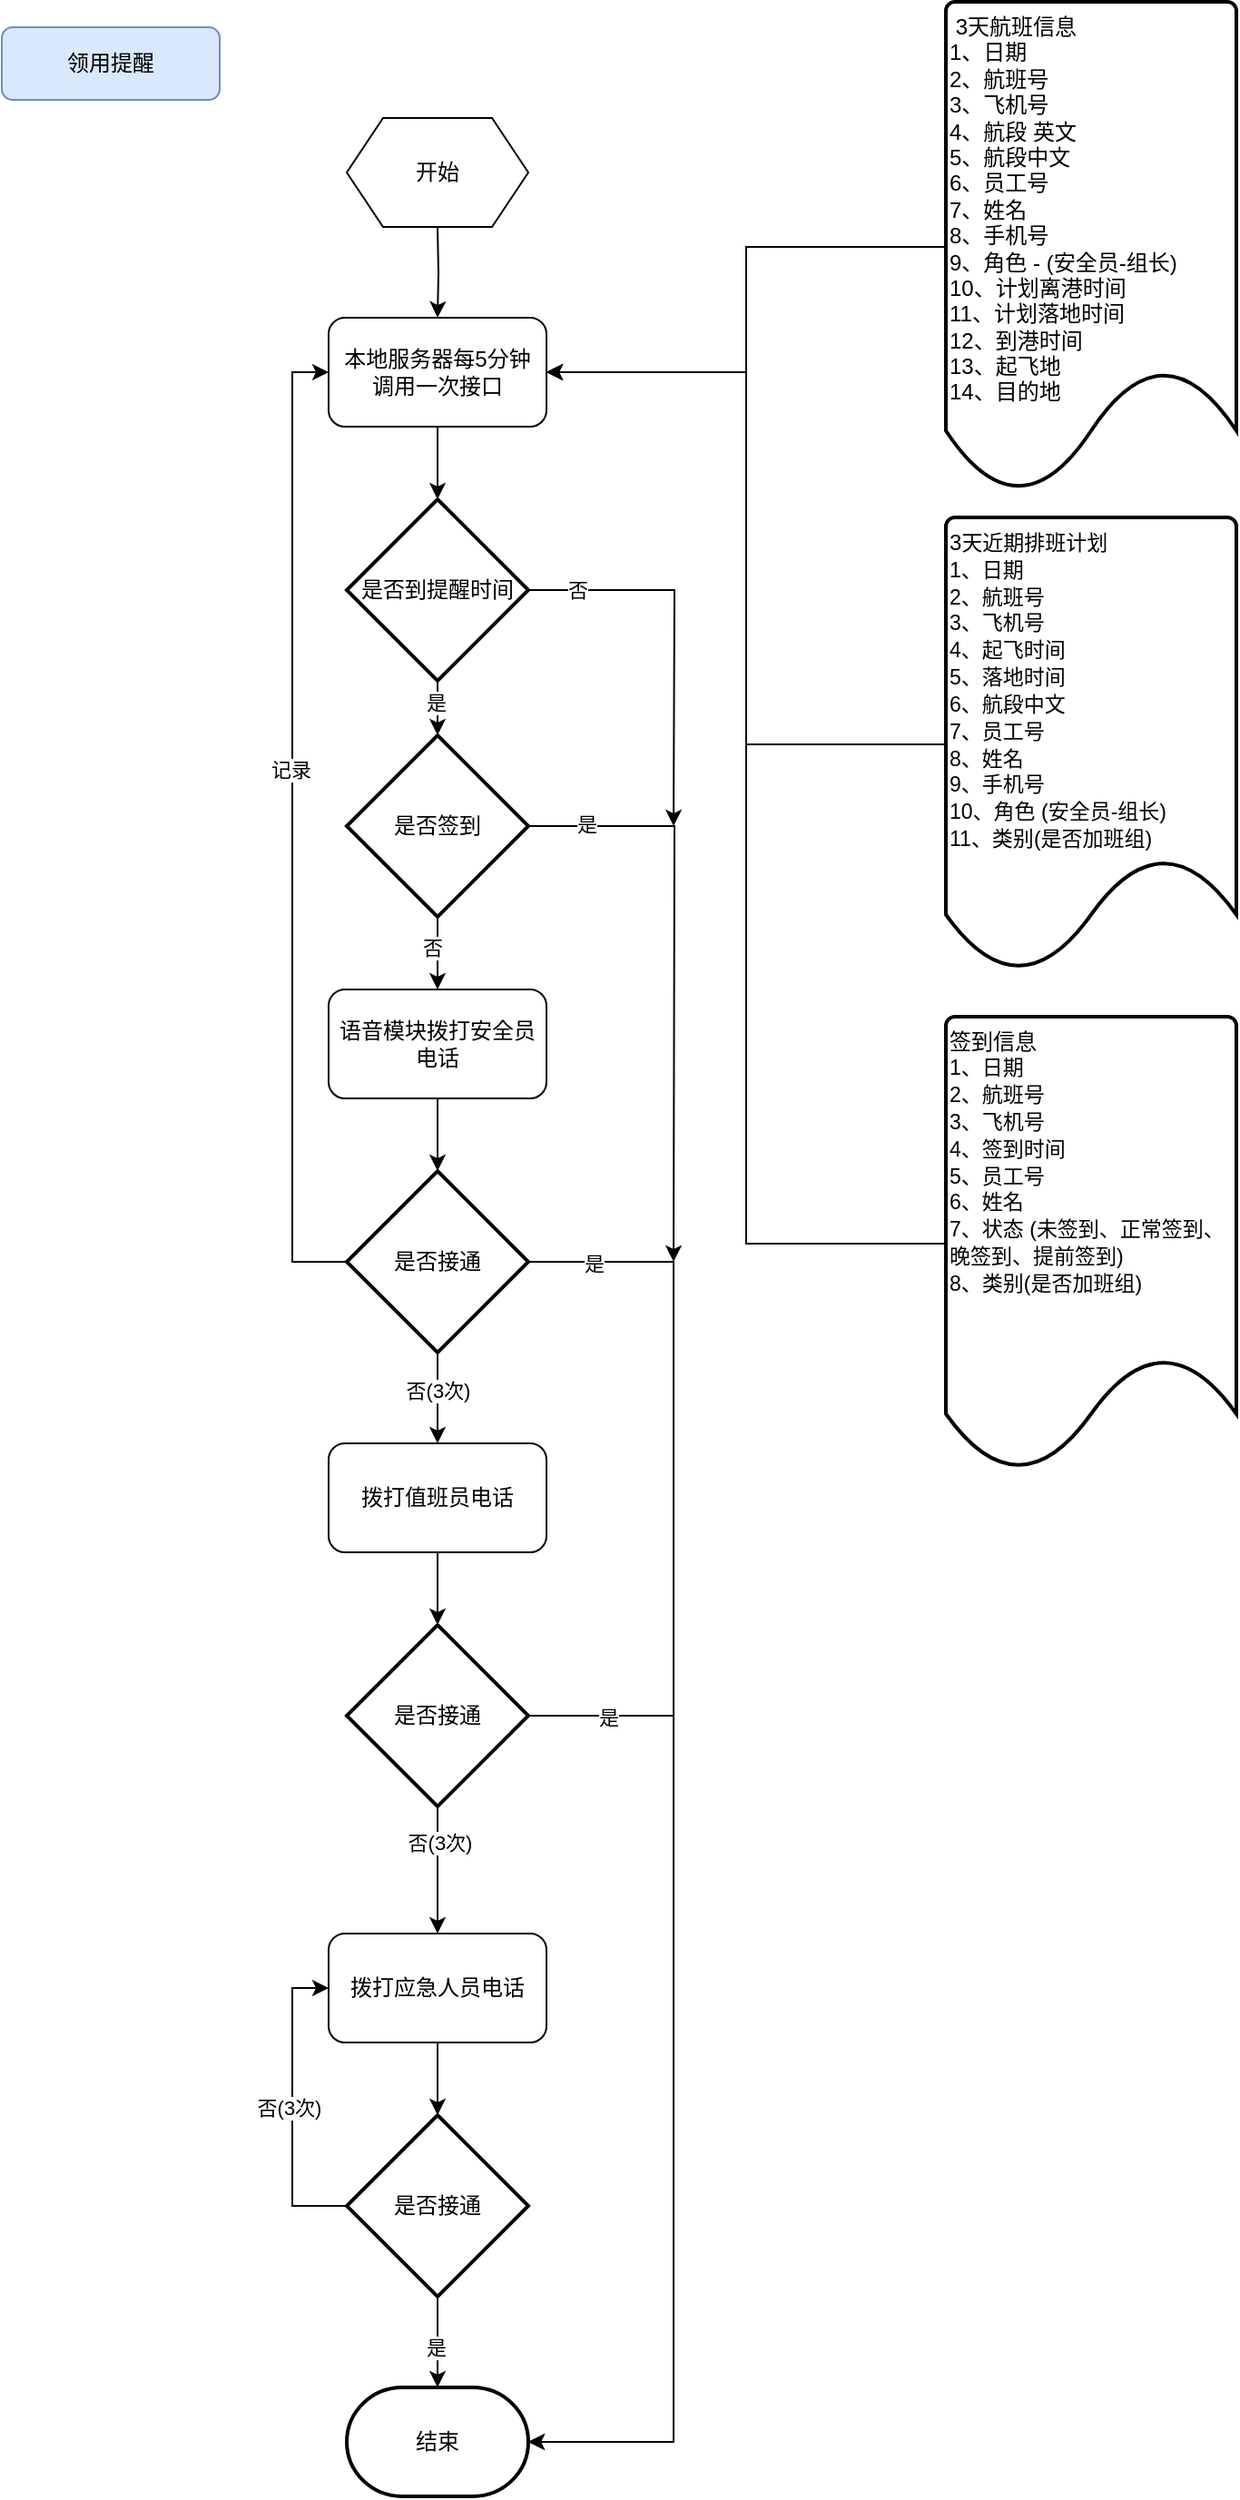 <mxfile version="22.0.4" type="github">
  <diagram name="第 1 页" id="z93fDyGZTfizKJ3x5TF0">
    <mxGraphModel dx="787" dy="2867" grid="1" gridSize="10" guides="1" tooltips="1" connect="1" arrows="1" fold="1" page="1" pageScale="1" pageWidth="827" pageHeight="1169" math="0" shadow="0">
      <root>
        <mxCell id="0" />
        <mxCell id="1" parent="0" />
        <mxCell id="jo4N5lZXsadOkr9-SdVL-1" style="edgeStyle=orthogonalEdgeStyle;rounded=0;orthogonalLoop=1;jettySize=auto;html=1;" edge="1" parent="1" target="jo4N5lZXsadOkr9-SdVL-4">
          <mxGeometry relative="1" as="geometry">
            <mxPoint x="240" y="-1050" as="sourcePoint" />
          </mxGeometry>
        </mxCell>
        <mxCell id="jo4N5lZXsadOkr9-SdVL-2" value="领用提醒" style="rounded=1;whiteSpace=wrap;html=1;fontSize=12;glass=0;strokeWidth=1;shadow=0;fillColor=#dae8fc;strokeColor=#6c8ebf;" vertex="1" parent="1">
          <mxGeometry y="-1160" width="120" height="40" as="geometry" />
        </mxCell>
        <mxCell id="jo4N5lZXsadOkr9-SdVL-3" value="" style="edgeStyle=orthogonalEdgeStyle;rounded=0;orthogonalLoop=1;jettySize=auto;html=1;" edge="1" parent="1" source="jo4N5lZXsadOkr9-SdVL-4" target="jo4N5lZXsadOkr9-SdVL-11">
          <mxGeometry relative="1" as="geometry" />
        </mxCell>
        <mxCell id="jo4N5lZXsadOkr9-SdVL-4" value="本地服务器每5分钟&lt;br&gt;调用一次接口" style="rounded=1;whiteSpace=wrap;html=1;" vertex="1" parent="1">
          <mxGeometry x="180" y="-1000" width="120" height="60" as="geometry" />
        </mxCell>
        <mxCell id="jo4N5lZXsadOkr9-SdVL-5" style="edgeStyle=orthogonalEdgeStyle;rounded=0;orthogonalLoop=1;jettySize=auto;html=1;entryX=1;entryY=0.5;entryDx=0;entryDy=0;" edge="1" parent="1" source="jo4N5lZXsadOkr9-SdVL-6" target="jo4N5lZXsadOkr9-SdVL-4">
          <mxGeometry relative="1" as="geometry" />
        </mxCell>
        <mxCell id="jo4N5lZXsadOkr9-SdVL-6" value=" 3天航班信息&#xa;1、日期&#xa;2、航班号&#xa;3、飞机号&#xa;4、航段 英文&#xa;5、航段中文&#xa;6、员工号&#xa;7、姓名&#xa;8、手机号&#xa;9、角色 - (安全员-组长)&#xa;10、计划离港时间&#xa;11、计划落地时间&#xa;12、到港时间&#xa;13、起飞地&#xa;14、目的地" style="strokeWidth=2;shape=mxgraph.flowchart.document2;size=0.25;align=left;whiteSpace=wrap;labelBackgroundColor=none;labelBorderColor=none;verticalAlign=top;" vertex="1" parent="1">
          <mxGeometry x="520" y="-1174" width="160" height="270" as="geometry" />
        </mxCell>
        <mxCell id="jo4N5lZXsadOkr9-SdVL-7" value="" style="edgeStyle=orthogonalEdgeStyle;rounded=0;orthogonalLoop=1;jettySize=auto;html=1;" edge="1" parent="1" source="jo4N5lZXsadOkr9-SdVL-8" target="jo4N5lZXsadOkr9-SdVL-16">
          <mxGeometry relative="1" as="geometry" />
        </mxCell>
        <mxCell id="jo4N5lZXsadOkr9-SdVL-8" value="语音模块拨打安全员电话" style="rounded=1;whiteSpace=wrap;html=1;" vertex="1" parent="1">
          <mxGeometry x="180" y="-630" width="120" height="60" as="geometry" />
        </mxCell>
        <mxCell id="jo4N5lZXsadOkr9-SdVL-9" style="edgeStyle=orthogonalEdgeStyle;rounded=0;orthogonalLoop=1;jettySize=auto;html=1;strokeColor=default;startArrow=none;startFill=0;" edge="1" parent="1" source="jo4N5lZXsadOkr9-SdVL-11">
          <mxGeometry relative="1" as="geometry">
            <mxPoint x="370" y="-720" as="targetPoint" />
          </mxGeometry>
        </mxCell>
        <mxCell id="jo4N5lZXsadOkr9-SdVL-10" value="否" style="edgeLabel;html=1;align=center;verticalAlign=middle;resizable=0;points=[];" vertex="1" connectable="0" parent="jo4N5lZXsadOkr9-SdVL-9">
          <mxGeometry x="-0.746" relative="1" as="geometry">
            <mxPoint as="offset" />
          </mxGeometry>
        </mxCell>
        <mxCell id="jo4N5lZXsadOkr9-SdVL-11" value="是否到提醒时间" style="strokeWidth=2;html=1;shape=mxgraph.flowchart.decision;whiteSpace=wrap;" vertex="1" parent="1">
          <mxGeometry x="190" y="-900" width="100" height="100" as="geometry" />
        </mxCell>
        <mxCell id="jo4N5lZXsadOkr9-SdVL-12" style="edgeStyle=orthogonalEdgeStyle;rounded=0;orthogonalLoop=1;jettySize=auto;html=1;entryX=0;entryY=0.5;entryDx=0;entryDy=0;" edge="1" parent="1" source="jo4N5lZXsadOkr9-SdVL-16" target="jo4N5lZXsadOkr9-SdVL-4">
          <mxGeometry relative="1" as="geometry">
            <Array as="points">
              <mxPoint x="160" y="-480" />
              <mxPoint x="160" y="-970" />
            </Array>
          </mxGeometry>
        </mxCell>
        <mxCell id="jo4N5lZXsadOkr9-SdVL-13" value="记录" style="edgeLabel;html=1;align=center;verticalAlign=middle;resizable=0;points=[];" vertex="1" connectable="0" parent="jo4N5lZXsadOkr9-SdVL-12">
          <mxGeometry x="0.114" y="1" relative="1" as="geometry">
            <mxPoint as="offset" />
          </mxGeometry>
        </mxCell>
        <mxCell id="jo4N5lZXsadOkr9-SdVL-14" value="" style="edgeStyle=orthogonalEdgeStyle;rounded=0;orthogonalLoop=1;jettySize=auto;html=1;" edge="1" parent="1" source="jo4N5lZXsadOkr9-SdVL-16" target="jo4N5lZXsadOkr9-SdVL-18">
          <mxGeometry relative="1" as="geometry" />
        </mxCell>
        <mxCell id="jo4N5lZXsadOkr9-SdVL-15" value="否(3次)" style="edgeLabel;html=1;align=center;verticalAlign=middle;resizable=0;points=[];" vertex="1" connectable="0" parent="jo4N5lZXsadOkr9-SdVL-14">
          <mxGeometry x="-0.16" relative="1" as="geometry">
            <mxPoint as="offset" />
          </mxGeometry>
        </mxCell>
        <mxCell id="jo4N5lZXsadOkr9-SdVL-16" value="是否接通" style="strokeWidth=2;html=1;shape=mxgraph.flowchart.decision;whiteSpace=wrap;" vertex="1" parent="1">
          <mxGeometry x="190" y="-530" width="100" height="100" as="geometry" />
        </mxCell>
        <mxCell id="jo4N5lZXsadOkr9-SdVL-17" value="" style="edgeStyle=orthogonalEdgeStyle;rounded=0;orthogonalLoop=1;jettySize=auto;html=1;" edge="1" parent="1" source="jo4N5lZXsadOkr9-SdVL-18" target="jo4N5lZXsadOkr9-SdVL-23">
          <mxGeometry relative="1" as="geometry" />
        </mxCell>
        <mxCell id="jo4N5lZXsadOkr9-SdVL-18" value="拨打值班员电话" style="rounded=1;whiteSpace=wrap;html=1;" vertex="1" parent="1">
          <mxGeometry x="180" y="-380" width="120" height="60" as="geometry" />
        </mxCell>
        <mxCell id="jo4N5lZXsadOkr9-SdVL-19" value="" style="edgeStyle=orthogonalEdgeStyle;rounded=0;orthogonalLoop=1;jettySize=auto;html=1;" edge="1" parent="1" source="jo4N5lZXsadOkr9-SdVL-23" target="jo4N5lZXsadOkr9-SdVL-25">
          <mxGeometry relative="1" as="geometry" />
        </mxCell>
        <mxCell id="jo4N5lZXsadOkr9-SdVL-20" value="否(3次)" style="edgeLabel;html=1;align=center;verticalAlign=middle;resizable=0;points=[];" vertex="1" connectable="0" parent="jo4N5lZXsadOkr9-SdVL-19">
          <mxGeometry x="-0.45" y="1" relative="1" as="geometry">
            <mxPoint as="offset" />
          </mxGeometry>
        </mxCell>
        <mxCell id="jo4N5lZXsadOkr9-SdVL-21" style="edgeStyle=orthogonalEdgeStyle;rounded=0;orthogonalLoop=1;jettySize=auto;html=1;entryX=1;entryY=0.5;entryDx=0;entryDy=0;entryPerimeter=0;" edge="1" parent="1" source="jo4N5lZXsadOkr9-SdVL-23" target="jo4N5lZXsadOkr9-SdVL-31">
          <mxGeometry relative="1" as="geometry">
            <mxPoint x="370" y="50" as="targetPoint" />
            <Array as="points">
              <mxPoint x="370" y="-230" />
              <mxPoint x="370" y="170" />
            </Array>
          </mxGeometry>
        </mxCell>
        <mxCell id="jo4N5lZXsadOkr9-SdVL-22" value="是" style="edgeLabel;html=1;align=center;verticalAlign=middle;resizable=0;points=[];" vertex="1" connectable="0" parent="jo4N5lZXsadOkr9-SdVL-21">
          <mxGeometry x="-0.844" y="-1" relative="1" as="geometry">
            <mxPoint as="offset" />
          </mxGeometry>
        </mxCell>
        <mxCell id="jo4N5lZXsadOkr9-SdVL-23" value="是否接通" style="strokeWidth=2;html=1;shape=mxgraph.flowchart.decision;whiteSpace=wrap;" vertex="1" parent="1">
          <mxGeometry x="190" y="-280" width="100" height="100" as="geometry" />
        </mxCell>
        <mxCell id="jo4N5lZXsadOkr9-SdVL-24" value="" style="edgeStyle=orthogonalEdgeStyle;rounded=0;orthogonalLoop=1;jettySize=auto;html=1;" edge="1" parent="1" source="jo4N5lZXsadOkr9-SdVL-25" target="jo4N5lZXsadOkr9-SdVL-30">
          <mxGeometry relative="1" as="geometry" />
        </mxCell>
        <mxCell id="jo4N5lZXsadOkr9-SdVL-25" value="拨打应急人员电话" style="rounded=1;whiteSpace=wrap;html=1;" vertex="1" parent="1">
          <mxGeometry x="180" y="-110" width="120" height="60" as="geometry" />
        </mxCell>
        <mxCell id="jo4N5lZXsadOkr9-SdVL-26" style="edgeStyle=orthogonalEdgeStyle;rounded=0;orthogonalLoop=1;jettySize=auto;html=1;entryX=0;entryY=0.5;entryDx=0;entryDy=0;exitX=0;exitY=0.5;exitDx=0;exitDy=0;exitPerimeter=0;" edge="1" parent="1" source="jo4N5lZXsadOkr9-SdVL-30" target="jo4N5lZXsadOkr9-SdVL-25">
          <mxGeometry relative="1" as="geometry">
            <mxPoint x="180" y="40" as="sourcePoint" />
          </mxGeometry>
        </mxCell>
        <mxCell id="jo4N5lZXsadOkr9-SdVL-27" value="否(3次)" style="edgeLabel;html=1;align=center;verticalAlign=middle;resizable=0;points=[];" vertex="1" connectable="0" parent="jo4N5lZXsadOkr9-SdVL-26">
          <mxGeometry x="-0.012" y="2" relative="1" as="geometry">
            <mxPoint as="offset" />
          </mxGeometry>
        </mxCell>
        <mxCell id="jo4N5lZXsadOkr9-SdVL-28" value="" style="edgeStyle=orthogonalEdgeStyle;rounded=0;orthogonalLoop=1;jettySize=auto;html=1;" edge="1" parent="1" source="jo4N5lZXsadOkr9-SdVL-30" target="jo4N5lZXsadOkr9-SdVL-31">
          <mxGeometry relative="1" as="geometry" />
        </mxCell>
        <mxCell id="jo4N5lZXsadOkr9-SdVL-29" value="是" style="edgeLabel;html=1;align=center;verticalAlign=middle;resizable=0;points=[];" vertex="1" connectable="0" parent="jo4N5lZXsadOkr9-SdVL-28">
          <mxGeometry x="0.12" y="-1" relative="1" as="geometry">
            <mxPoint as="offset" />
          </mxGeometry>
        </mxCell>
        <mxCell id="jo4N5lZXsadOkr9-SdVL-30" value="是否接通" style="strokeWidth=2;html=1;shape=mxgraph.flowchart.decision;whiteSpace=wrap;" vertex="1" parent="1">
          <mxGeometry x="190" y="-10" width="100" height="100" as="geometry" />
        </mxCell>
        <mxCell id="jo4N5lZXsadOkr9-SdVL-31" value="结束" style="strokeWidth=2;html=1;shape=mxgraph.flowchart.terminator;whiteSpace=wrap;" vertex="1" parent="1">
          <mxGeometry x="190" y="140" width="100" height="60" as="geometry" />
        </mxCell>
        <mxCell id="jo4N5lZXsadOkr9-SdVL-32" style="edgeStyle=orthogonalEdgeStyle;rounded=0;orthogonalLoop=1;jettySize=auto;html=1;entryX=1;entryY=0.5;entryDx=0;entryDy=0;entryPerimeter=0;" edge="1" parent="1" source="jo4N5lZXsadOkr9-SdVL-16" target="jo4N5lZXsadOkr9-SdVL-31">
          <mxGeometry relative="1" as="geometry">
            <Array as="points">
              <mxPoint x="370" y="-480" />
              <mxPoint x="370" y="170" />
            </Array>
          </mxGeometry>
        </mxCell>
        <mxCell id="jo4N5lZXsadOkr9-SdVL-33" value="是" style="edgeLabel;html=1;align=center;verticalAlign=middle;resizable=0;points=[];" vertex="1" connectable="0" parent="jo4N5lZXsadOkr9-SdVL-32">
          <mxGeometry x="-0.912" y="-1" relative="1" as="geometry">
            <mxPoint as="offset" />
          </mxGeometry>
        </mxCell>
        <mxCell id="jo4N5lZXsadOkr9-SdVL-34" style="edgeStyle=orthogonalEdgeStyle;rounded=0;orthogonalLoop=1;jettySize=auto;html=1;entryX=1;entryY=0.5;entryDx=0;entryDy=0;" edge="1" parent="1" source="jo4N5lZXsadOkr9-SdVL-35" target="jo4N5lZXsadOkr9-SdVL-4">
          <mxGeometry relative="1" as="geometry" />
        </mxCell>
        <mxCell id="jo4N5lZXsadOkr9-SdVL-35" value="&lt;div&gt;3&lt;span style=&quot;font-size: 8.638pt; font-family: 微软雅黑;&quot;&gt;天近期排班计划&lt;br/&gt;&lt;/span&gt;&lt;/div&gt;&lt;div&gt;&lt;span style=&quot;font-size: 8.638pt; font-family: Arial;&quot;&gt;1&lt;/span&gt;&lt;span style=&quot;font-size: 8.638pt; font-family: 微软雅黑;&quot;&gt;、日期&lt;br/&gt;&lt;/span&gt;&lt;/div&gt;&lt;div&gt;&lt;span style=&quot;font-size: 8.638pt; font-family: Arial;&quot;&gt;2&lt;/span&gt;&lt;span style=&quot;font-size: 8.638pt; font-family: 微软雅黑;&quot;&gt;、航班号&lt;br/&gt;&lt;/span&gt;&lt;/div&gt;&lt;div&gt;&lt;span style=&quot;font-size: 8.638pt; font-family: Arial;&quot;&gt;3&lt;/span&gt;&lt;span style=&quot;font-size: 8.638pt; font-family: 微软雅黑;&quot;&gt;、飞机号&lt;br/&gt;&lt;/span&gt;&lt;/div&gt;&lt;div&gt;&lt;span style=&quot;font-size: 8.638pt; font-family: Arial;&quot;&gt;4&lt;/span&gt;&lt;span style=&quot;font-size: 8.638pt; font-family: 微软雅黑;&quot;&gt;、起飞时间&lt;br/&gt;&lt;/span&gt;&lt;/div&gt;&lt;div&gt;&lt;span style=&quot;font-size: 8.638pt; font-family: Arial;&quot;&gt;5&lt;/span&gt;&lt;span style=&quot;font-size: 8.638pt; font-family: 微软雅黑;&quot;&gt;、落地时间&lt;br/&gt;&lt;/span&gt;&lt;/div&gt;&lt;div&gt;&lt;span style=&quot;font-size: 8.638pt; font-family: Arial;&quot;&gt;6&lt;/span&gt;&lt;span style=&quot;font-size: 8.638pt; font-family: 微软雅黑;&quot;&gt;、航段中文&lt;br/&gt;&lt;/span&gt;&lt;/div&gt;&lt;div&gt;&lt;span style=&quot;font-size: 8.638pt; font-family: Arial;&quot;&gt;7&lt;/span&gt;&lt;span style=&quot;font-size: 8.638pt; font-family: 微软雅黑;&quot;&gt;、员工号&lt;br/&gt;&lt;/span&gt;&lt;/div&gt;&lt;div&gt;&lt;span style=&quot;font-size: 8.638pt; font-family: Arial;&quot;&gt;8&lt;/span&gt;&lt;span style=&quot;font-size: 8.638pt; font-family: 微软雅黑;&quot;&gt;、姓名&lt;br/&gt;&lt;/span&gt;&lt;/div&gt;&lt;div&gt;&lt;span style=&quot;font-size: 8.638pt; font-family: Arial;&quot;&gt;9&lt;/span&gt;&lt;span style=&quot;font-size: 8.638pt; font-family: 微软雅黑;&quot;&gt;、手机号&lt;br/&gt;&lt;/span&gt;&lt;/div&gt;&lt;div&gt;&lt;span style=&quot;font-size: 8.638pt; font-family: Arial;&quot;&gt;10&lt;/span&gt;&lt;span style=&quot;font-size: 8.638pt; font-family: 微软雅黑;&quot;&gt;、角色&lt;/span&gt;&lt;span style=&quot;font-size: 8.638pt; font-family: Arial;&quot;&gt; (&lt;/span&gt;&lt;span style=&quot;font-size: 8.638pt; font-family: 微软雅黑;&quot;&gt;安全员&lt;/span&gt;&lt;span style=&quot;font-size: 8.638pt; font-family: Arial;&quot;&gt;-&lt;/span&gt;&lt;span style=&quot;font-size: 8.638pt; font-family: 微软雅黑;&quot;&gt;组长&lt;/span&gt;&lt;span style=&quot;font-size: 8.638pt; font-family: Arial;&quot;&gt;)&lt;br/&gt;&lt;/span&gt;&lt;/div&gt;&lt;div&gt;&lt;span style=&quot;font-size: 8.638pt; font-family: Arial;&quot;&gt;11&lt;/span&gt;&lt;span style=&quot;font-size: 8.638pt; font-family: 微软雅黑;&quot;&gt;、类别&lt;/span&gt;&lt;span style=&quot;font-size: 8.638pt; font-family: Arial;&quot;&gt;(&lt;/span&gt;&lt;span style=&quot;font-size: 8.638pt; font-family: 微软雅黑;&quot;&gt;是否加班组&lt;/span&gt;&lt;span style=&quot;font-size: 8.638pt; font-family: Arial;&quot;&gt;)&lt;/span&gt;&lt;/div&gt;" style="strokeWidth=2;html=1;shape=mxgraph.flowchart.document2;whiteSpace=wrap;size=0.25;verticalAlign=top;align=left;" vertex="1" parent="1">
          <mxGeometry x="520" y="-890" width="160" height="250" as="geometry" />
        </mxCell>
        <mxCell id="jo4N5lZXsadOkr9-SdVL-36" value="" style="edgeStyle=orthogonalEdgeStyle;rounded=0;orthogonalLoop=1;jettySize=auto;html=1;" edge="1" parent="1" source="jo4N5lZXsadOkr9-SdVL-40" target="jo4N5lZXsadOkr9-SdVL-8">
          <mxGeometry relative="1" as="geometry" />
        </mxCell>
        <mxCell id="jo4N5lZXsadOkr9-SdVL-37" value="否" style="edgeLabel;html=1;align=center;verticalAlign=middle;resizable=0;points=[];" vertex="1" connectable="0" parent="jo4N5lZXsadOkr9-SdVL-36">
          <mxGeometry x="-0.15" y="-3" relative="1" as="geometry">
            <mxPoint as="offset" />
          </mxGeometry>
        </mxCell>
        <mxCell id="jo4N5lZXsadOkr9-SdVL-38" style="rounded=0;orthogonalLoop=1;jettySize=auto;html=1;edgeStyle=orthogonalEdgeStyle;" edge="1" parent="1" source="jo4N5lZXsadOkr9-SdVL-40">
          <mxGeometry relative="1" as="geometry">
            <mxPoint x="370" y="-480" as="targetPoint" />
          </mxGeometry>
        </mxCell>
        <mxCell id="jo4N5lZXsadOkr9-SdVL-39" value="是" style="edgeLabel;html=1;align=center;verticalAlign=middle;resizable=0;points=[];" vertex="1" connectable="0" parent="jo4N5lZXsadOkr9-SdVL-38">
          <mxGeometry x="-0.8" y="1" relative="1" as="geometry">
            <mxPoint as="offset" />
          </mxGeometry>
        </mxCell>
        <mxCell id="jo4N5lZXsadOkr9-SdVL-40" value="是否签到" style="strokeWidth=2;html=1;shape=mxgraph.flowchart.decision;whiteSpace=wrap;" vertex="1" parent="1">
          <mxGeometry x="190" y="-770" width="100" height="100" as="geometry" />
        </mxCell>
        <mxCell id="jo4N5lZXsadOkr9-SdVL-41" style="edgeStyle=orthogonalEdgeStyle;rounded=0;orthogonalLoop=1;jettySize=auto;html=1;exitX=0.5;exitY=1;exitDx=0;exitDy=0;exitPerimeter=0;entryX=0.5;entryY=0;entryDx=0;entryDy=0;entryPerimeter=0;" edge="1" parent="1" source="jo4N5lZXsadOkr9-SdVL-11" target="jo4N5lZXsadOkr9-SdVL-40">
          <mxGeometry relative="1" as="geometry" />
        </mxCell>
        <mxCell id="jo4N5lZXsadOkr9-SdVL-42" value="是" style="edgeLabel;html=1;align=center;verticalAlign=middle;resizable=0;points=[];" vertex="1" connectable="0" parent="jo4N5lZXsadOkr9-SdVL-41">
          <mxGeometry x="-0.25" y="-1" relative="1" as="geometry">
            <mxPoint as="offset" />
          </mxGeometry>
        </mxCell>
        <mxCell id="jo4N5lZXsadOkr9-SdVL-43" value="开始" style="shape=hexagon;perimeter=hexagonPerimeter2;whiteSpace=wrap;html=1;fixedSize=1;" vertex="1" parent="1">
          <mxGeometry x="190" y="-1110" width="100" height="60" as="geometry" />
        </mxCell>
        <mxCell id="jo4N5lZXsadOkr9-SdVL-47" style="edgeStyle=orthogonalEdgeStyle;rounded=0;orthogonalLoop=1;jettySize=auto;html=1;entryX=1;entryY=0.5;entryDx=0;entryDy=0;" edge="1" parent="1" source="jo4N5lZXsadOkr9-SdVL-46" target="jo4N5lZXsadOkr9-SdVL-4">
          <mxGeometry relative="1" as="geometry" />
        </mxCell>
        <mxCell id="jo4N5lZXsadOkr9-SdVL-46" value="&lt;div&gt;签到信息&lt;br&gt;&lt;/div&gt;&lt;div&gt;&lt;span style=&quot;font-size: 8.638pt; font-family: Arial;&quot;&gt;1&lt;/span&gt;&lt;span style=&quot;font-size: 8.638pt; font-family: 微软雅黑;&quot;&gt;、日期&lt;br&gt;&lt;/span&gt;&lt;/div&gt;&lt;div&gt;&lt;span style=&quot;font-size: 8.638pt; font-family: Arial;&quot;&gt;2&lt;/span&gt;&lt;span style=&quot;font-size: 8.638pt; font-family: 微软雅黑;&quot;&gt;、航班号&lt;br&gt;&lt;/span&gt;&lt;/div&gt;&lt;div&gt;&lt;span style=&quot;font-size: 8.638pt; font-family: Arial;&quot;&gt;3&lt;/span&gt;&lt;span style=&quot;font-size: 8.638pt; font-family: 微软雅黑;&quot;&gt;、飞机号&lt;br&gt;&lt;/span&gt;&lt;/div&gt;&lt;div&gt;&lt;span style=&quot;font-size: 8.638pt; font-family: Arial;&quot;&gt;4&lt;/span&gt;&lt;span style=&quot;font-size: 8.638pt; font-family: 微软雅黑;&quot;&gt;、签到时间&lt;br&gt;&lt;/span&gt;&lt;/div&gt;&lt;div&gt;&lt;span style=&quot;font-size: 8.638pt; font-family: Arial;&quot;&gt;5&lt;/span&gt;&lt;span style=&quot;font-size: 8.638pt; font-family: 微软雅黑;&quot;&gt;、员工号&lt;br&gt;&lt;/span&gt;&lt;/div&gt;&lt;div&gt;&lt;span style=&quot;font-size: 8.638pt; font-family: Arial;&quot;&gt;6&lt;/span&gt;&lt;span style=&quot;font-size: 8.638pt; font-family: 微软雅黑;&quot;&gt;、姓名&lt;br&gt;&lt;/span&gt;&lt;/div&gt;&lt;div&gt;&lt;span style=&quot;font-size: 8.638pt; font-family: Arial;&quot;&gt;7&lt;/span&gt;&lt;span style=&quot;font-size: 8.638pt; font-family: 微软雅黑;&quot;&gt;、状态&lt;/span&gt;&lt;span style=&quot;font-size: 8.638pt; font-family: Arial;&quot;&gt; (&lt;/span&gt;&lt;span style=&quot;font-size: 8.638pt; font-family: 微软雅黑;&quot;&gt;未签到、正常签到、&lt;/span&gt;&lt;span style=&quot;background-color: initial; font-size: 8.638pt; font-family: 微软雅黑;&quot;&gt;晚签到、提前签到&lt;/span&gt;&lt;span style=&quot;background-color: initial; font-size: 8.638pt; font-family: Arial;&quot;&gt;)&lt;/span&gt;&lt;/div&gt;&lt;div&gt;&lt;span style=&quot;font-size: 8.638pt; font-family: Arial;&quot;&gt;8&lt;/span&gt;&lt;span style=&quot;font-size: 8.638pt; font-family: 微软雅黑;&quot;&gt;、类别&lt;/span&gt;&lt;span style=&quot;font-size: 8.638pt; font-family: Arial;&quot;&gt;(&lt;/span&gt;&lt;span style=&quot;font-size: 8.638pt; font-family: 微软雅黑;&quot;&gt;是否加班组&lt;/span&gt;&lt;span style=&quot;font-size: 8.638pt; font-family: Arial;&quot;&gt;)&amp;nbsp;&lt;/span&gt;&lt;/div&gt;" style="strokeWidth=2;html=1;shape=mxgraph.flowchart.document2;whiteSpace=wrap;size=0.25;verticalAlign=top;align=left;" vertex="1" parent="1">
          <mxGeometry x="520" y="-615" width="160" height="250" as="geometry" />
        </mxCell>
      </root>
    </mxGraphModel>
  </diagram>
</mxfile>
